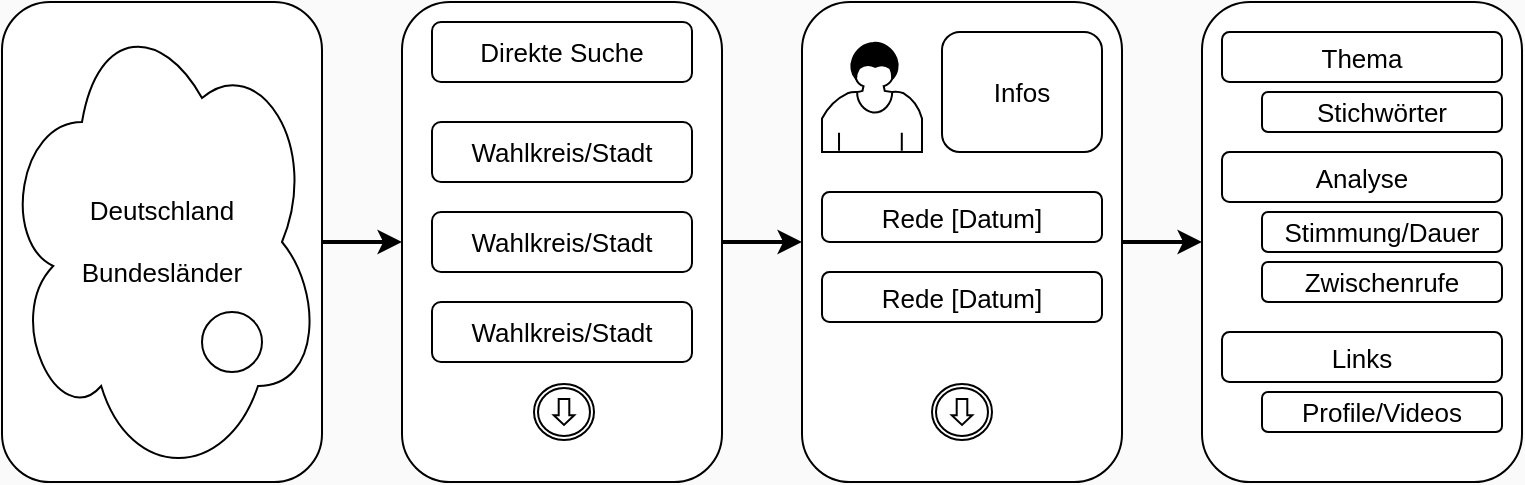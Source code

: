 <mxfile version="12.1.3" type="device" pages="1"><diagram id="UAh-mS2wv4KqBW1W7yWM" name="Page-1"><mxGraphModel dx="1338" dy="850" grid="1" gridSize="10" guides="1" tooltips="1" connect="1" arrows="1" fold="1" page="1" pageScale="1" pageWidth="850" pageHeight="1100" background="#FAFAFA" math="0" shadow="0"><root><mxCell id="0"/><mxCell id="1" parent="0"/><mxCell id="yp0c_yj49XKBSWgSoB6i-37" value="" style="rounded=1;whiteSpace=wrap;html=1;fontSize=13;" vertex="1" parent="1"><mxGeometry x="640" y="40" width="160" height="240" as="geometry"/></mxCell><mxCell id="yp0c_yj49XKBSWgSoB6i-47" style="edgeStyle=orthogonalEdgeStyle;rounded=0;orthogonalLoop=1;jettySize=auto;html=1;exitX=1;exitY=0.5;exitDx=0;exitDy=0;entryX=0;entryY=0.5;entryDx=0;entryDy=0;strokeWidth=2;fontSize=13;" edge="1" parent="1" source="yp0c_yj49XKBSWgSoB6i-1" target="yp0c_yj49XKBSWgSoB6i-37"><mxGeometry relative="1" as="geometry"/></mxCell><mxCell id="yp0c_yj49XKBSWgSoB6i-1" value="" style="rounded=1;whiteSpace=wrap;html=1;fontSize=13;" vertex="1" parent="1"><mxGeometry x="440" y="40" width="160" height="240" as="geometry"/></mxCell><mxCell id="yp0c_yj49XKBSWgSoB6i-2" value="" style="shape=mxgraph.bpmn.user_task;html=1;outlineConnect=0;fontSize=13;labelBorderColor=none;" vertex="1" parent="1"><mxGeometry x="450" y="60" width="50" height="55" as="geometry"/></mxCell><mxCell id="yp0c_yj49XKBSWgSoB6i-3" value="Infos" style="rounded=1;whiteSpace=wrap;html=1;fontSize=13;" vertex="1" parent="1"><mxGeometry x="510" y="55" width="80" height="60" as="geometry"/></mxCell><mxCell id="yp0c_yj49XKBSWgSoB6i-5" value="Rede [Datum]" style="rounded=1;whiteSpace=wrap;html=1;fontSize=13;" vertex="1" parent="1"><mxGeometry x="450" y="135" width="140" height="25" as="geometry"/></mxCell><mxCell id="yp0c_yj49XKBSWgSoB6i-11" value="Thema" style="rounded=1;whiteSpace=wrap;html=1;fontSize=13;" vertex="1" parent="1"><mxGeometry x="650" y="55" width="140" height="25" as="geometry"/></mxCell><mxCell id="yp0c_yj49XKBSWgSoB6i-12" value="Stichwörter" style="rounded=1;whiteSpace=wrap;html=1;fontSize=13;" vertex="1" parent="1"><mxGeometry x="670" y="85" width="120" height="20" as="geometry"/></mxCell><mxCell id="yp0c_yj49XKBSWgSoB6i-46" style="edgeStyle=orthogonalEdgeStyle;rounded=0;orthogonalLoop=1;jettySize=auto;html=1;exitX=1;exitY=0.5;exitDx=0;exitDy=0;entryX=0;entryY=0.5;entryDx=0;entryDy=0;strokeWidth=2;fontSize=13;" edge="1" parent="1" source="yp0c_yj49XKBSWgSoB6i-24" target="yp0c_yj49XKBSWgSoB6i-28"><mxGeometry relative="1" as="geometry"/></mxCell><mxCell id="yp0c_yj49XKBSWgSoB6i-24" value="" style="rounded=1;whiteSpace=wrap;html=1;fontSize=13;" vertex="1" parent="1"><mxGeometry x="40" y="40" width="160" height="240" as="geometry"/></mxCell><mxCell id="yp0c_yj49XKBSWgSoB6i-25" value="&lt;div style=&quot;font-size: 13px;&quot;&gt;Deutschland&lt;/div&gt;&lt;div style=&quot;font-size: 13px;&quot;&gt;&lt;br style=&quot;font-size: 13px;&quot;&gt;&lt;/div&gt;&lt;div style=&quot;font-size: 13px;&quot;&gt;Bundesländer&lt;br style=&quot;font-size: 13px;&quot;&gt;&lt;/div&gt;" style="ellipse;shape=cloud;whiteSpace=wrap;html=1;fontSize=13;" vertex="1" parent="1"><mxGeometry x="40" y="40" width="160" height="240" as="geometry"/></mxCell><mxCell id="yp0c_yj49XKBSWgSoB6i-27" value="" style="shape=mxgraph.bpmn.shape;html=1;verticalLabelPosition=bottom;labelBackgroundColor=#ffffff;verticalAlign=top;align=center;perimeter=ellipsePerimeter;outlineConnect=0;outline=standard;symbol=general;fontSize=13;" vertex="1" parent="1"><mxGeometry x="140" y="195" width="30" height="30" as="geometry"/></mxCell><mxCell id="yp0c_yj49XKBSWgSoB6i-45" style="edgeStyle=orthogonalEdgeStyle;rounded=0;orthogonalLoop=1;jettySize=auto;html=1;strokeWidth=2;fontSize=13;entryX=0;entryY=0.5;entryDx=0;entryDy=0;" edge="1" parent="1" source="yp0c_yj49XKBSWgSoB6i-28" target="yp0c_yj49XKBSWgSoB6i-1"><mxGeometry relative="1" as="geometry"><mxPoint x="420" y="400" as="targetPoint"/></mxGeometry></mxCell><mxCell id="yp0c_yj49XKBSWgSoB6i-28" value="" style="rounded=1;whiteSpace=wrap;html=1;fontSize=13;" vertex="1" parent="1"><mxGeometry x="240" y="40" width="160" height="240" as="geometry"/></mxCell><mxCell id="yp0c_yj49XKBSWgSoB6i-29" value="Wahlkreis/Stadt" style="rounded=1;whiteSpace=wrap;html=1;fontSize=13;" vertex="1" parent="1"><mxGeometry x="255" y="100" width="130" height="30" as="geometry"/></mxCell><mxCell id="yp0c_yj49XKBSWgSoB6i-30" value="Direkte Suche" style="rounded=1;whiteSpace=wrap;html=1;fontSize=13;" vertex="1" parent="1"><mxGeometry x="255" y="50" width="130" height="30" as="geometry"/></mxCell><mxCell id="yp0c_yj49XKBSWgSoB6i-31" value="Wahlkreis/Stadt" style="rounded=1;whiteSpace=wrap;html=1;fontSize=13;" vertex="1" parent="1"><mxGeometry x="255" y="145" width="130" height="30" as="geometry"/></mxCell><mxCell id="yp0c_yj49XKBSWgSoB6i-32" value="Wahlkreis/Stadt" style="rounded=1;whiteSpace=wrap;html=1;fontSize=13;" vertex="1" parent="1"><mxGeometry x="255" y="190" width="130" height="30" as="geometry"/></mxCell><mxCell id="yp0c_yj49XKBSWgSoB6i-33" value="" style="shape=mxgraph.bpmn.shape;html=1;verticalLabelPosition=bottom;labelBackgroundColor=#ffffff;verticalAlign=top;align=center;perimeter=ellipsePerimeter;outlineConnect=0;outline=catching;symbol=link;rotation=90;fontSize=13;" vertex="1" parent="1"><mxGeometry x="307" y="230" width="28" height="30" as="geometry"/></mxCell><mxCell id="yp0c_yj49XKBSWgSoB6i-34" value="Rede [Datum]" style="rounded=1;whiteSpace=wrap;html=1;fontSize=13;" vertex="1" parent="1"><mxGeometry x="450" y="175" width="140" height="25" as="geometry"/></mxCell><mxCell id="yp0c_yj49XKBSWgSoB6i-36" value="" style="shape=mxgraph.bpmn.shape;html=1;verticalLabelPosition=bottom;labelBackgroundColor=#ffffff;verticalAlign=top;align=center;perimeter=ellipsePerimeter;outlineConnect=0;outline=catching;symbol=link;rotation=90;fontSize=13;" vertex="1" parent="1"><mxGeometry x="506" y="230" width="28" height="30" as="geometry"/></mxCell><mxCell id="yp0c_yj49XKBSWgSoB6i-38" value="Analyse" style="rounded=1;whiteSpace=wrap;html=1;fontSize=13;" vertex="1" parent="1"><mxGeometry x="650" y="115" width="140" height="25" as="geometry"/></mxCell><mxCell id="yp0c_yj49XKBSWgSoB6i-39" value="Stimmung/Dauer" style="rounded=1;whiteSpace=wrap;html=1;fontSize=13;" vertex="1" parent="1"><mxGeometry x="670" y="145" width="120" height="20" as="geometry"/></mxCell><mxCell id="yp0c_yj49XKBSWgSoB6i-40" value="Zwischenrufe" style="rounded=1;whiteSpace=wrap;html=1;fontSize=13;" vertex="1" parent="1"><mxGeometry x="670" y="170" width="120" height="20" as="geometry"/></mxCell><mxCell id="yp0c_yj49XKBSWgSoB6i-41" value="Links" style="rounded=1;whiteSpace=wrap;html=1;fontSize=13;" vertex="1" parent="1"><mxGeometry x="650" y="205" width="140" height="25" as="geometry"/></mxCell><mxCell id="yp0c_yj49XKBSWgSoB6i-42" value="Profile/Videos" style="rounded=1;whiteSpace=wrap;html=1;fontSize=13;" vertex="1" parent="1"><mxGeometry x="670" y="235" width="120" height="20" as="geometry"/></mxCell></root></mxGraphModel></diagram></mxfile>